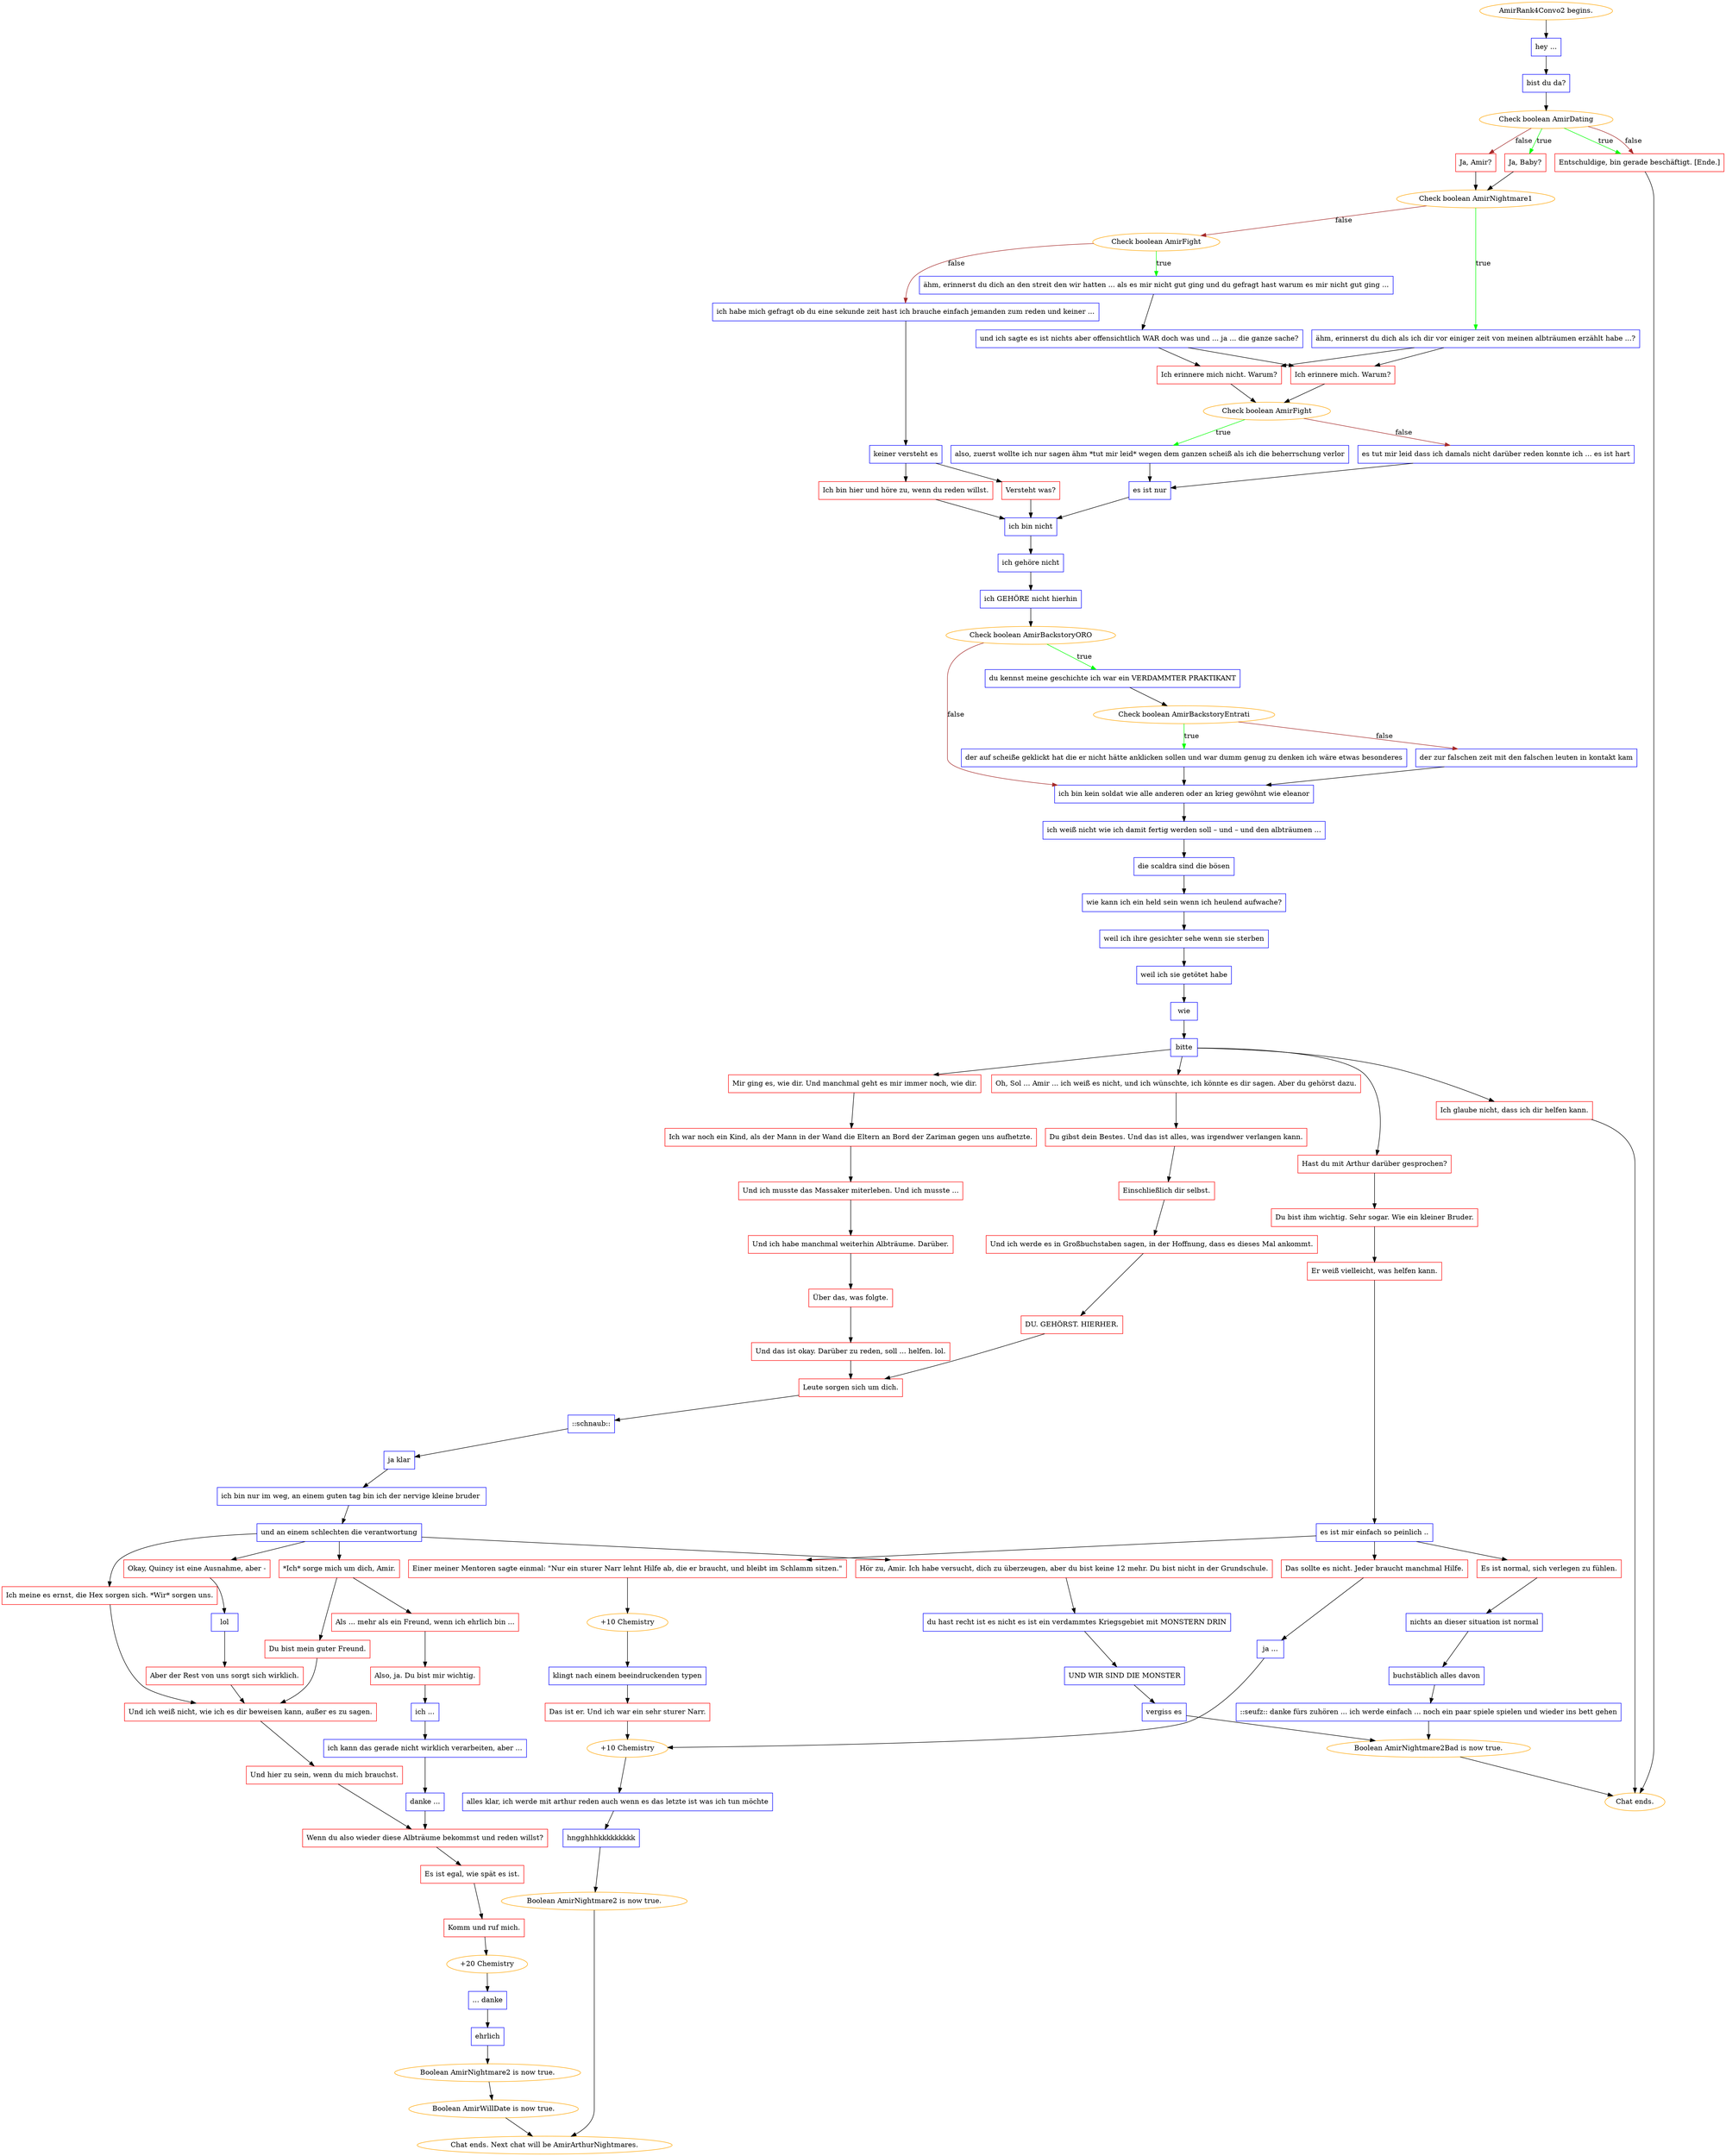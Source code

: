 digraph {
	"AmirRank4Convo2 begins." [color=orange];
		"AmirRank4Convo2 begins." -> j1133853528;
	j1133853528 [label="hey ...",shape=box,color=blue];
		j1133853528 -> j2487685506;
	j2487685506 [label="bist du da?",shape=box,color=blue];
		j2487685506 -> j4198328266;
	j4198328266 [label="Check boolean AmirDating",color=orange];
		j4198328266 -> j4137537207 [label=true,color=green];
		j4198328266 -> j3348431428 [label=true,color=green];
		j4198328266 -> j1777000321 [label=false,color=brown];
		j4198328266 -> j3348431428 [label=false,color=brown];
	j4137537207 [label="Ja, Baby?",shape=box,color=red];
		j4137537207 -> j3148491801;
	j3348431428 [label="Entschuldige, bin gerade beschäftigt. [Ende.]",shape=box,color=red];
		j3348431428 -> "Chat ends.";
	j1777000321 [label="Ja, Amir?",shape=box,color=red];
		j1777000321 -> j3148491801;
	j3148491801 [label="Check boolean AmirNightmare1",color=orange];
		j3148491801 -> j1903894051 [label=true,color=green];
		j3148491801 -> j1636435483 [label=false,color=brown];
	"Chat ends." [color=orange];
	j1903894051 [label="ähm, erinnerst du dich als ich dir vor einiger zeit von meinen albträumen erzählt habe ...?",shape=box,color=blue];
		j1903894051 -> j2334568557;
		j1903894051 -> j1112128021;
	j1636435483 [label="Check boolean AmirFight",color=orange];
		j1636435483 -> j2843526350 [label=true,color=green];
		j1636435483 -> j2002222546 [label=false,color=brown];
	j2334568557 [label="Ich erinnere mich nicht. Warum?",shape=box,color=red];
		j2334568557 -> j2649027627;
	j1112128021 [label="Ich erinnere mich. Warum?",shape=box,color=red];
		j1112128021 -> j2649027627;
	j2843526350 [label="ähm, erinnerst du dich an den streit den wir hatten ... als es mir nicht gut ging und du gefragt hast warum es mir nicht gut ging ...",shape=box,color=blue];
		j2843526350 -> j3287140465;
	j2002222546 [label="ich habe mich gefragt ob du eine sekunde zeit hast ich brauche einfach jemanden zum reden und keiner ...",shape=box,color=blue];
		j2002222546 -> j3499013037;
	j2649027627 [label="Check boolean AmirFight",color=orange];
		j2649027627 -> j1377412458 [label=true,color=green];
		j2649027627 -> j2537602091 [label=false,color=brown];
	j3287140465 [label="und ich sagte es ist nichts aber offensichtlich WAR doch was und ... ja ... die ganze sache?",shape=box,color=blue];
		j3287140465 -> j2334568557;
		j3287140465 -> j1112128021;
	j3499013037 [label="keiner versteht es",shape=box,color=blue];
		j3499013037 -> j749714131;
		j3499013037 -> j205543349;
	j1377412458 [label="also, zuerst wollte ich nur sagen ähm *tut mir leid* wegen dem ganzen scheiß als ich die beherrschung verlor",shape=box,color=blue];
		j1377412458 -> j4185942580;
	j2537602091 [label="es tut mir leid dass ich damals nicht darüber reden konnte ich ... es ist hart",shape=box,color=blue];
		j2537602091 -> j4185942580;
	j749714131 [label="Versteht was?",shape=box,color=red];
		j749714131 -> j2748666427;
	j205543349 [label="Ich bin hier und höre zu, wenn du reden willst.",shape=box,color=red];
		j205543349 -> j2748666427;
	j4185942580 [label="es ist nur",shape=box,color=blue];
		j4185942580 -> j2748666427;
	j2748666427 [label="ich bin nicht",shape=box,color=blue];
		j2748666427 -> j2193308042;
	j2193308042 [label="ich gehöre nicht",shape=box,color=blue];
		j2193308042 -> j917158913;
	j917158913 [label="ich GEHÖRE nicht hierhin",shape=box,color=blue];
		j917158913 -> j608868248;
	j608868248 [label="Check boolean AmirBackstoryORO",color=orange];
		j608868248 -> j4045552273 [label=true,color=green];
		j608868248 -> j2382022857 [label=false,color=brown];
	j4045552273 [label="du kennst meine geschichte ich war ein VERDAMMTER PRAKTIKANT",shape=box,color=blue];
		j4045552273 -> j3921040561;
	j2382022857 [label="ich bin kein soldat wie alle anderen oder an krieg gewöhnt wie eleanor",shape=box,color=blue];
		j2382022857 -> j4014545387;
	j3921040561 [label="Check boolean AmirBackstoryEntrati",color=orange];
		j3921040561 -> j2833767301 [label=true,color=green];
		j3921040561 -> j3559264297 [label=false,color=brown];
	j4014545387 [label="ich weiß nicht wie ich damit fertig werden soll – und – und den albträumen ...",shape=box,color=blue];
		j4014545387 -> j1123499503;
	j2833767301 [label="der auf scheiße geklickt hat die er nicht hätte anklicken sollen und war dumm genug zu denken ich wäre etwas besonderes",shape=box,color=blue];
		j2833767301 -> j2382022857;
	j3559264297 [label="der zur falschen zeit mit den falschen leuten in kontakt kam",shape=box,color=blue];
		j3559264297 -> j2382022857;
	j1123499503 [label="die scaldra sind die bösen",shape=box,color=blue];
		j1123499503 -> j2176811773;
	j2176811773 [label="wie kann ich ein held sein wenn ich heulend aufwache?",shape=box,color=blue];
		j2176811773 -> j669337008;
	j669337008 [label="weil ich ihre gesichter sehe wenn sie sterben",shape=box,color=blue];
		j669337008 -> j3461781406;
	j3461781406 [label="weil ich sie getötet habe",shape=box,color=blue];
		j3461781406 -> j2892160410;
	j2892160410 [label="wie",shape=box,color=blue];
		j2892160410 -> j2545768375;
	j2545768375 [label="bitte",shape=box,color=blue];
		j2545768375 -> j485801665;
		j2545768375 -> j773717794;
		j2545768375 -> j3361648334;
		j2545768375 -> j2862259998;
	j485801665 [label="Oh, Sol ... Amir ... ich weiß es nicht, und ich wünschte, ich könnte es dir sagen. Aber du gehörst dazu.",shape=box,color=red];
		j485801665 -> j1570781290;
	j773717794 [label="Mir ging es, wie dir. Und manchmal geht es mir immer noch, wie dir.",shape=box,color=red];
		j773717794 -> j1912577448;
	j3361648334 [label="Hast du mit Arthur darüber gesprochen?",shape=box,color=red];
		j3361648334 -> j2547395337;
	j2862259998 [label="Ich glaube nicht, dass ich dir helfen kann.",shape=box,color=red];
		j2862259998 -> "Chat ends.";
	j1570781290 [label="Du gibst dein Bestes. Und das ist alles, was irgendwer verlangen kann.",shape=box,color=red];
		j1570781290 -> j1005520921;
	j1912577448 [label="Ich war noch ein Kind, als der Mann in der Wand die Eltern an Bord der Zariman gegen uns aufhetzte.",shape=box,color=red];
		j1912577448 -> j998386226;
	j2547395337 [label="Du bist ihm wichtig. Sehr sogar. Wie ein kleiner Bruder.",shape=box,color=red];
		j2547395337 -> j2262684939;
	j1005520921 [label="Einschließlich dir selbst.",shape=box,color=red];
		j1005520921 -> j1493976708;
	j998386226 [label="Und ich musste das Massaker miterleben. Und ich musste ...",shape=box,color=red];
		j998386226 -> j1246279036;
	j2262684939 [label="Er weiß vielleicht, was helfen kann.",shape=box,color=red];
		j2262684939 -> j2741168693;
	j1493976708 [label="Und ich werde es in Großbuchstaben sagen, in der Hoffnung, dass es dieses Mal ankommt.",shape=box,color=red];
		j1493976708 -> j2516280845;
	j1246279036 [label="Und ich habe manchmal weiterhin Albträume. Darüber.",shape=box,color=red];
		j1246279036 -> j3687713831;
	j2741168693 [label="es ist mir einfach so peinlich ..",shape=box,color=blue];
		j2741168693 -> j294798903;
		j2741168693 -> j708298223;
		j2741168693 -> j4251802739;
	j2516280845 [label="DU. GEHÖRST. HIERHER.",shape=box,color=red];
		j2516280845 -> j2183616264;
	j3687713831 [label="Über das, was folgte.",shape=box,color=red];
		j3687713831 -> j3693443884;
	j294798903 [label="Das sollte es nicht. Jeder braucht manchmal Hilfe.",shape=box,color=red];
		j294798903 -> j918996758;
	j708298223 [label="Einer meiner Mentoren sagte einmal: \"Nur ein sturer Narr lehnt Hilfe ab, die er braucht, und bleibt im Schlamm sitzen.\"",shape=box,color=red];
		j708298223 -> j2401837665;
	j4251802739 [label="Es ist normal, sich verlegen zu fühlen.",shape=box,color=red];
		j4251802739 -> j3855053271;
	j2183616264 [label="Leute sorgen sich um dich.",shape=box,color=red];
		j2183616264 -> j1590004709;
	j3693443884 [label="Und das ist okay. Darüber zu reden, soll ... helfen. lol.",shape=box,color=red];
		j3693443884 -> j2183616264;
	j918996758 [label="ja ...",shape=box,color=blue];
		j918996758 -> j1565980495;
	j2401837665 [label="+10 Chemistry",color=orange];
		j2401837665 -> j2892770014;
	j3855053271 [label="nichts an dieser situation ist normal",shape=box,color=blue];
		j3855053271 -> j1628943997;
	j1590004709 [label="::schnaub::",shape=box,color=blue];
		j1590004709 -> j3063928286;
	j1565980495 [label="+10 Chemistry",color=orange];
		j1565980495 -> j1366271575;
	j2892770014 [label="klingt nach einem beeindruckenden typen",shape=box,color=blue];
		j2892770014 -> j988058692;
	j1628943997 [label="buchstäblich alles davon",shape=box,color=blue];
		j1628943997 -> j3926391980;
	j3063928286 [label="ja klar",shape=box,color=blue];
		j3063928286 -> j1102699178;
	j1366271575 [label="alles klar, ich werde mit arthur reden auch wenn es das letzte ist was ich tun möchte",shape=box,color=blue];
		j1366271575 -> j3309385748;
	j988058692 [label="Das ist er. Und ich war ein sehr sturer Narr.",shape=box,color=red];
		j988058692 -> j1565980495;
	j3926391980 [label="::seufz:: danke fürs zuhören ... ich werde einfach ... noch ein paar spiele spielen und wieder ins bett gehen",shape=box,color=blue];
		j3926391980 -> j1562549570;
	j1102699178 [label="ich bin nur im weg, an einem guten tag bin ich der nervige kleine bruder ",shape=box,color=blue];
		j1102699178 -> j1350205981;
	j3309385748 [label="hngghhhkkkkkkkkk",shape=box,color=blue];
		j3309385748 -> j1383105354;
	j1562549570 [label="Boolean AmirNightmare2Bad is now true.",color=orange];
		j1562549570 -> "Chat ends.";
	j1350205981 [label="und an einem schlechten die verantwortung",shape=box,color=blue];
		j1350205981 -> j3828377444;
		j1350205981 -> j2248565123;
		j1350205981 -> j636366128;
		j1350205981 -> j665028929;
	j1383105354 [label="Boolean AmirNightmare2 is now true.",color=orange];
		j1383105354 -> "Chat ends. Next chat will be AmirArthurNightmares.";
	j3828377444 [label="*Ich* sorge mich um dich, Amir.",shape=box,color=red];
		j3828377444 -> j1682646170;
		j3828377444 -> j2266218683;
	j2248565123 [label="Ich meine es ernst, die Hex sorgen sich. *Wir* sorgen uns.",shape=box,color=red];
		j2248565123 -> j2140705865;
	j636366128 [label="Okay, Quincy ist eine Ausnahme, aber -",shape=box,color=red];
		j636366128 -> j123856239;
	j665028929 [label="Hör zu, Amir. Ich habe versucht, dich zu überzeugen, aber du bist keine 12 mehr. Du bist nicht in der Grundschule.",shape=box,color=red];
		j665028929 -> j1332030362;
	"Chat ends. Next chat will be AmirArthurNightmares." [color=orange];
	j1682646170 [label="Als ... mehr als ein Freund, wenn ich ehrlich bin ...",shape=box,color=red];
		j1682646170 -> j3107479754;
	j2266218683 [label="Du bist mein guter Freund.",shape=box,color=red];
		j2266218683 -> j2140705865;
	j2140705865 [label="Und ich weiß nicht, wie ich es dir beweisen kann, außer es zu sagen.",shape=box,color=red];
		j2140705865 -> j1594092623;
	j123856239 [label="lol",shape=box,color=blue];
		j123856239 -> j2373445086;
	j1332030362 [label="du hast recht ist es nicht es ist ein verdammtes Kriegsgebiet mit MONSTERN DRIN",shape=box,color=blue];
		j1332030362 -> j1252751782;
	j3107479754 [label="Also, ja. Du bist mir wichtig.",shape=box,color=red];
		j3107479754 -> j3770735787;
	j1594092623 [label="Und hier zu sein, wenn du mich brauchst.",shape=box,color=red];
		j1594092623 -> j3697789077;
	j2373445086 [label="Aber der Rest von uns sorgt sich wirklich.",shape=box,color=red];
		j2373445086 -> j2140705865;
	j1252751782 [label="UND WIR SIND DIE MONSTER",shape=box,color=blue];
		j1252751782 -> j1944197043;
	j3770735787 [label="ich ...",shape=box,color=blue];
		j3770735787 -> j3676518154;
	j3697789077 [label="Wenn du also wieder diese Albträume bekommst und reden willst?",shape=box,color=red];
		j3697789077 -> j461954007;
	j1944197043 [label="vergiss es",shape=box,color=blue];
		j1944197043 -> j1562549570;
	j3676518154 [label="ich kann das gerade nicht wirklich verarbeiten, aber ...",shape=box,color=blue];
		j3676518154 -> j1763567213;
	j461954007 [label="Es ist egal, wie spät es ist.",shape=box,color=red];
		j461954007 -> j3804484248;
	j1763567213 [label="danke ...",shape=box,color=blue];
		j1763567213 -> j3697789077;
	j3804484248 [label="Komm und ruf mich.",shape=box,color=red];
		j3804484248 -> j637956634;
	j637956634 [label="+20 Chemistry",color=orange];
		j637956634 -> j1245165953;
	j1245165953 [label="... danke",shape=box,color=blue];
		j1245165953 -> j2467416372;
	j2467416372 [label="ehrlich",shape=box,color=blue];
		j2467416372 -> j3177060518;
	j3177060518 [label="Boolean AmirNightmare2 is now true.",color=orange];
		j3177060518 -> j3288321523;
	j3288321523 [label="Boolean AmirWillDate is now true.",color=orange];
		j3288321523 -> "Chat ends. Next chat will be AmirArthurNightmares.";
}